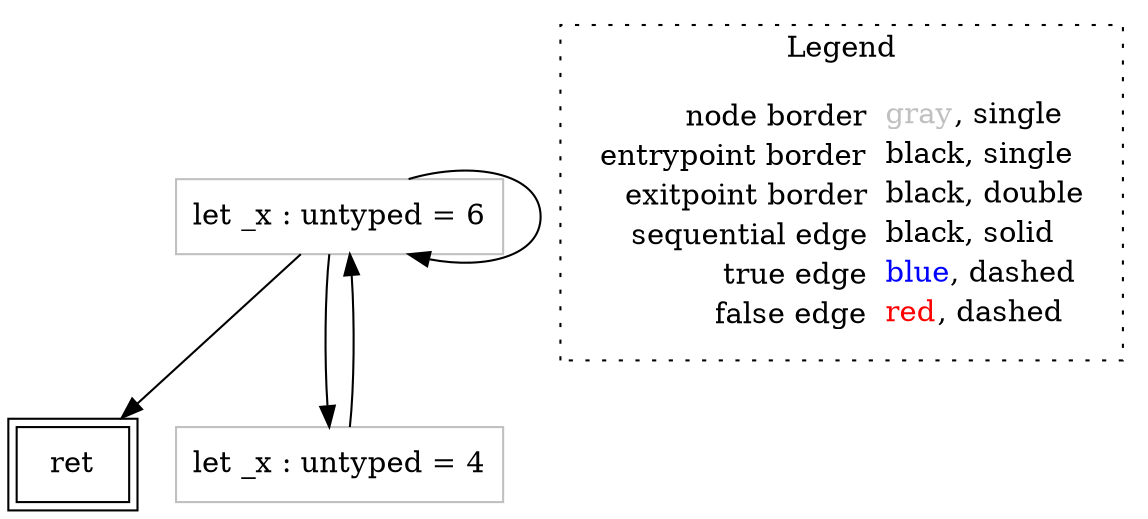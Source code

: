 digraph {
	"node0" [shape="rect",color="gray",label=<let _x : untyped = 6>];
	"node1" [shape="rect",color="black",peripheries="2",label=<ret>];
	"node2" [shape="rect",color="gray",label=<let _x : untyped = 4>];
	"node0" -> "node0" [color="black"];
	"node0" -> "node1" [color="black"];
	"node0" -> "node2" [color="black"];
	"node2" -> "node0" [color="black"];
subgraph cluster_legend {
	label="Legend";
	style=dotted;
	node [shape=plaintext];
	"legend" [label=<<table border="0" cellpadding="2" cellspacing="0" cellborder="0"><tr><td align="right">node border&nbsp;</td><td align="left"><font color="gray">gray</font>, single</td></tr><tr><td align="right">entrypoint border&nbsp;</td><td align="left"><font color="black">black</font>, single</td></tr><tr><td align="right">exitpoint border&nbsp;</td><td align="left"><font color="black">black</font>, double</td></tr><tr><td align="right">sequential edge&nbsp;</td><td align="left"><font color="black">black</font>, solid</td></tr><tr><td align="right">true edge&nbsp;</td><td align="left"><font color="blue">blue</font>, dashed</td></tr><tr><td align="right">false edge&nbsp;</td><td align="left"><font color="red">red</font>, dashed</td></tr></table>>];
}

}
